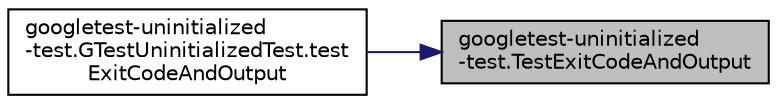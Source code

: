digraph "googletest-uninitialized-test.TestExitCodeAndOutput"
{
 // LATEX_PDF_SIZE
  bgcolor="transparent";
  edge [fontname="Helvetica",fontsize="10",labelfontname="Helvetica",labelfontsize="10"];
  node [fontname="Helvetica",fontsize="10",shape=record];
  rankdir="RL";
  Node1 [label="googletest-uninitialized\l-test.TestExitCodeAndOutput",height=0.2,width=0.4,color="black", fillcolor="grey75", style="filled", fontcolor="black",tooltip=" "];
  Node1 -> Node2 [dir="back",color="midnightblue",fontsize="10",style="solid",fontname="Helvetica"];
  Node2 [label="googletest-uninitialized\l-test.GTestUninitializedTest.test\lExitCodeAndOutput",height=0.2,width=0.4,color="black",URL="$classgoogletest-uninitialized-test_1_1GTestUninitializedTest.html#aa3c5445f3d94a94d9b252fd64f05e4a0",tooltip=" "];
}
